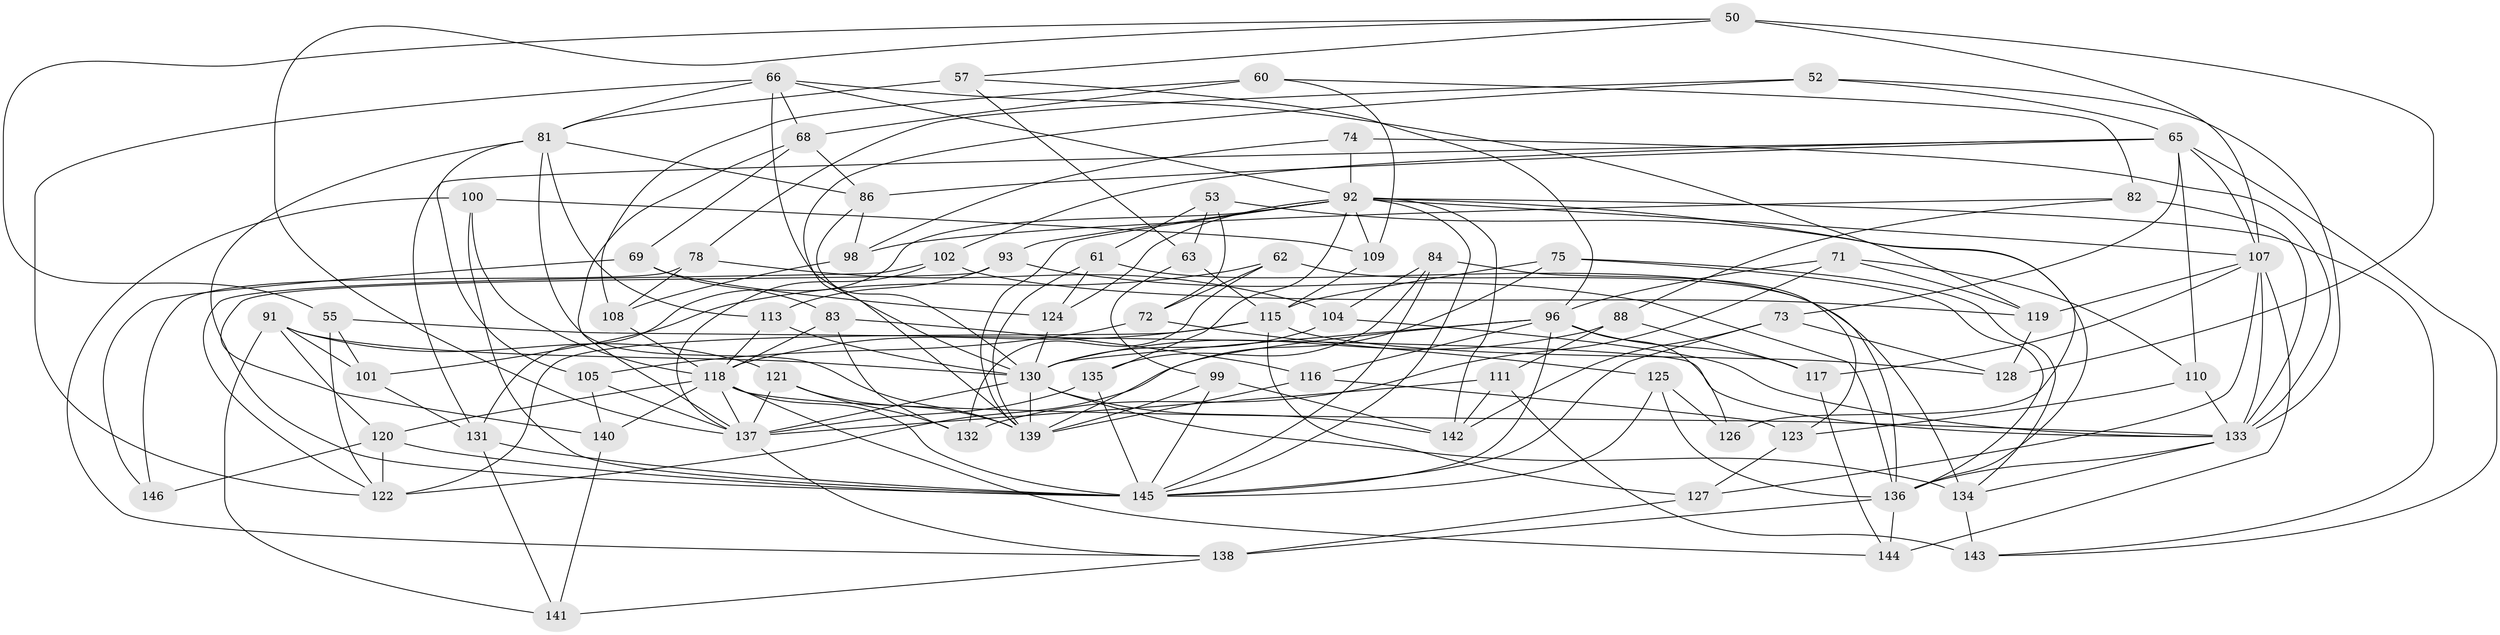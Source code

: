 // original degree distribution, {4: 1.0}
// Generated by graph-tools (version 1.1) at 2025/58/03/09/25 04:58:56]
// undirected, 73 vertices, 187 edges
graph export_dot {
graph [start="1"]
  node [color=gray90,style=filled];
  50 [super="+42"];
  52;
  53;
  55;
  57;
  60;
  61;
  62;
  63;
  65 [super="+45"];
  66 [super="+49"];
  68 [super="+18"];
  69;
  71;
  72;
  73;
  74;
  75;
  78;
  81 [super="+9+14"];
  82;
  83;
  84;
  86 [super="+79"];
  88;
  91 [super="+15+24"];
  92 [super="+64"];
  93;
  96 [super="+80"];
  98;
  99;
  100;
  101;
  102;
  104;
  105;
  107 [super="+95"];
  108;
  109;
  110;
  111;
  113;
  115 [super="+43+70"];
  116;
  117;
  118 [super="+1+29+6+97+23"];
  119 [super="+67"];
  120 [super="+2+106"];
  121 [super="+85"];
  122 [super="+12+40"];
  123;
  124;
  125;
  126;
  127 [super="+112"];
  128;
  130 [super="+22+103+77"];
  131 [super="+47"];
  132;
  133 [super="+51+76"];
  134 [super="+44"];
  135;
  136 [super="+36+37"];
  137 [super="+48"];
  138 [super="+27"];
  139 [super="+39+59+129"];
  140;
  141;
  142 [super="+114"];
  143;
  144 [super="+94"];
  145 [super="+3+16+30+46"];
  146;
  50 -- 128;
  50 -- 55;
  50 -- 57;
  50 -- 107 [weight=2];
  50 -- 137;
  52 -- 78;
  52 -- 65;
  52 -- 133;
  52 -- 139;
  53 -- 63;
  53 -- 136;
  53 -- 61;
  53 -- 72;
  55 -- 101;
  55 -- 133;
  55 -- 122;
  57 -- 63;
  57 -- 81;
  57 -- 96;
  60 -- 108;
  60 -- 109;
  60 -- 82;
  60 -- 68;
  61 -- 124;
  61 -- 139;
  61 -- 134;
  62 -- 101;
  62 -- 72;
  62 -- 132;
  62 -- 136;
  63 -- 115;
  63 -- 99;
  65 -- 73;
  65 -- 107;
  65 -- 131;
  65 -- 102;
  65 -- 86;
  65 -- 110;
  65 -- 143;
  66 -- 68;
  66 -- 81 [weight=2];
  66 -- 119 [weight=2];
  66 -- 122;
  66 -- 92;
  66 -- 130;
  68 -- 86 [weight=2];
  68 -- 69;
  68 -- 137;
  69 -- 146;
  69 -- 83;
  69 -- 124;
  71 -- 132;
  71 -- 110;
  71 -- 119;
  71 -- 96;
  72 -- 105;
  72 -- 125;
  73 -- 145;
  73 -- 142;
  73 -- 128;
  74 -- 98;
  74 -- 133;
  74 -- 92 [weight=2];
  75 -- 134;
  75 -- 115;
  75 -- 136;
  75 -- 139;
  78 -- 104;
  78 -- 108;
  78 -- 146;
  81 -- 113;
  81 -- 105;
  81 -- 86;
  81 -- 145;
  81 -- 139;
  82 -- 98;
  82 -- 88;
  82 -- 133;
  83 -- 132;
  83 -- 116;
  83 -- 118;
  84 -- 135;
  84 -- 123;
  84 -- 104;
  84 -- 145;
  86 -- 98;
  86 -- 130;
  88 -- 111;
  88 -- 117;
  88 -- 130;
  91 -- 141;
  91 -- 121 [weight=2];
  91 -- 120;
  91 -- 101;
  91 -- 130 [weight=3];
  92 -- 139 [weight=2];
  92 -- 107 [weight=3];
  92 -- 131 [weight=2];
  92 -- 135;
  92 -- 109;
  92 -- 142 [weight=2];
  92 -- 143;
  92 -- 126 [weight=2];
  92 -- 124;
  92 -- 93;
  92 -- 145;
  93 -- 140;
  93 -- 113;
  93 -- 136;
  96 -- 116;
  96 -- 122 [weight=2];
  96 -- 130 [weight=2];
  96 -- 117;
  96 -- 126;
  96 -- 145;
  98 -- 108;
  99 -- 139;
  99 -- 145;
  99 -- 142;
  100 -- 118;
  100 -- 138;
  100 -- 109;
  100 -- 145;
  101 -- 131;
  102 -- 122;
  102 -- 119;
  102 -- 137;
  104 -- 130;
  104 -- 133;
  105 -- 140;
  105 -- 137;
  107 -- 117;
  107 -- 133 [weight=3];
  107 -- 144 [weight=2];
  107 -- 119;
  107 -- 127;
  108 -- 118;
  109 -- 115;
  110 -- 123;
  110 -- 133;
  111 -- 142;
  111 -- 143;
  111 -- 137;
  113 -- 118;
  113 -- 130;
  115 -- 127 [weight=2];
  115 -- 118;
  115 -- 128;
  115 -- 122;
  116 -- 123;
  116 -- 139;
  117 -- 144;
  118 -- 140;
  118 -- 120 [weight=2];
  118 -- 144 [weight=2];
  118 -- 137 [weight=2];
  118 -- 133;
  118 -- 145;
  119 -- 128;
  120 -- 146 [weight=2];
  120 -- 145;
  120 -- 122 [weight=2];
  121 -- 132;
  121 -- 139 [weight=2];
  121 -- 137;
  123 -- 127;
  124 -- 130;
  125 -- 126;
  125 -- 145;
  125 -- 136;
  127 -- 138 [weight=2];
  130 -- 139 [weight=2];
  130 -- 142;
  130 -- 137 [weight=2];
  130 -- 134 [weight=2];
  131 -- 141;
  131 -- 145;
  133 -- 136;
  133 -- 134;
  134 -- 143;
  135 -- 137;
  135 -- 145;
  136 -- 144;
  136 -- 138;
  137 -- 138;
  138 -- 141;
  140 -- 141;
}
